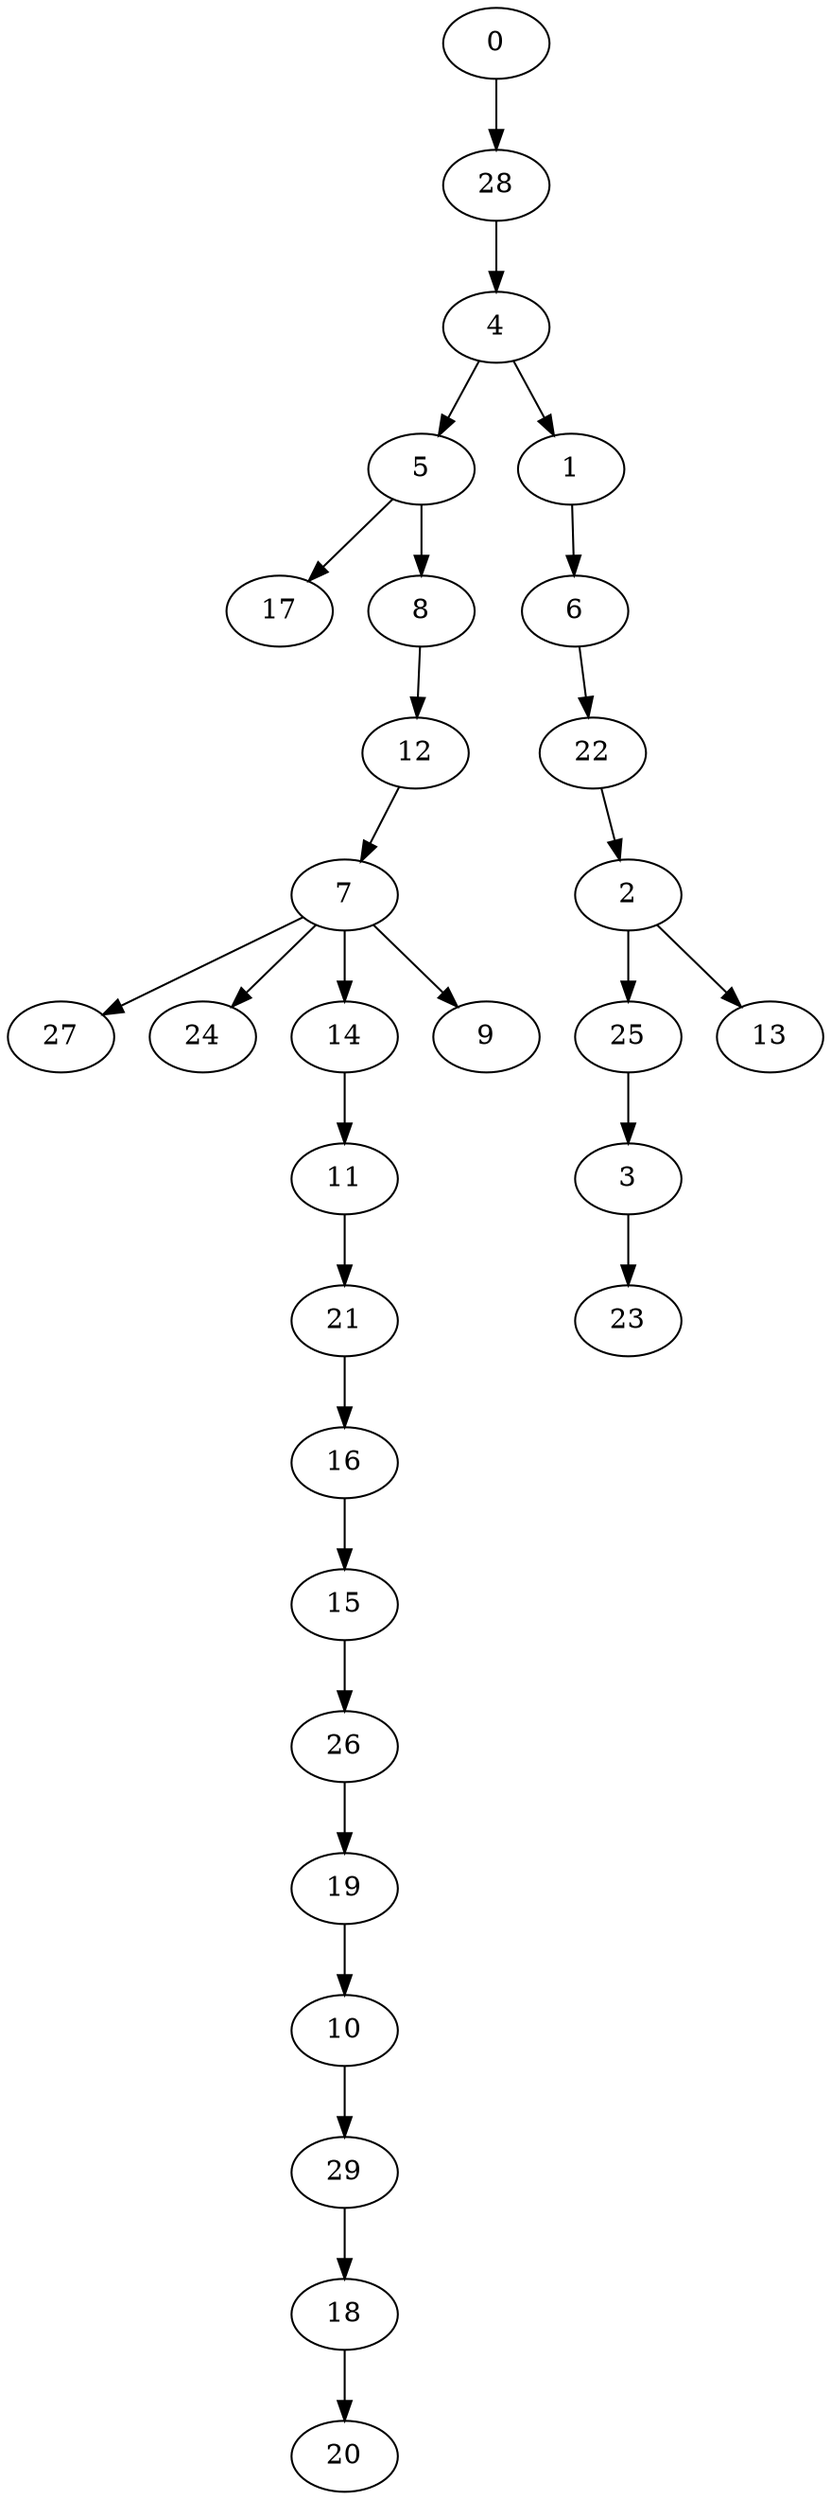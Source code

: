 digraph {
	0 [label=0]
	28 [label=28]
	4 [label=4]
	5 [label=5]
	17 [label=17]
	8 [label=8]
	12 [label=12]
	7 [label=7]
	27 [label=27]
	24 [label=24]
	14 [label=14]
	11 [label=11]
	21 [label=21]
	16 [label=16]
	15 [label=15]
	26 [label=26]
	19 [label=19]
	10 [label=10]
	29 [label=29]
	18 [label=18]
	20 [label=20]
	9 [label=9]
	1 [label=1]
	6 [label=6]
	22 [label=22]
	2 [label=2]
	25 [label=25]
	3 [label=3]
	23 [label=23]
	13 [label=13]
	0 -> 28
	28 -> 4
	4 -> 5
	5 -> 17
	5 -> 8
	8 -> 12
	12 -> 7
	7 -> 27
	7 -> 24
	7 -> 14
	14 -> 11
	11 -> 21
	21 -> 16
	16 -> 15
	15 -> 26
	26 -> 19
	19 -> 10
	10 -> 29
	29 -> 18
	18 -> 20
	7 -> 9
	4 -> 1
	1 -> 6
	6 -> 22
	22 -> 2
	2 -> 25
	25 -> 3
	3 -> 23
	2 -> 13
}
